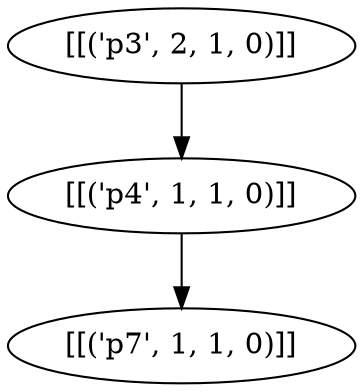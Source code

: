strict digraph "" {
	node [label="\N"];
	"('p0', 2)"	[label="[[('p7', 1, 1, 0)]]"];
	"('p100', 2)"	[label="[[('p4', 1, 1, 0)]]"];
	"('p100', 2)" -> "('p0', 2)";
	"('p200', 1)"	[label="[[('p3', 2, 1, 0)]]"];
	"('p200', 1)" -> "('p100', 2)";
}
